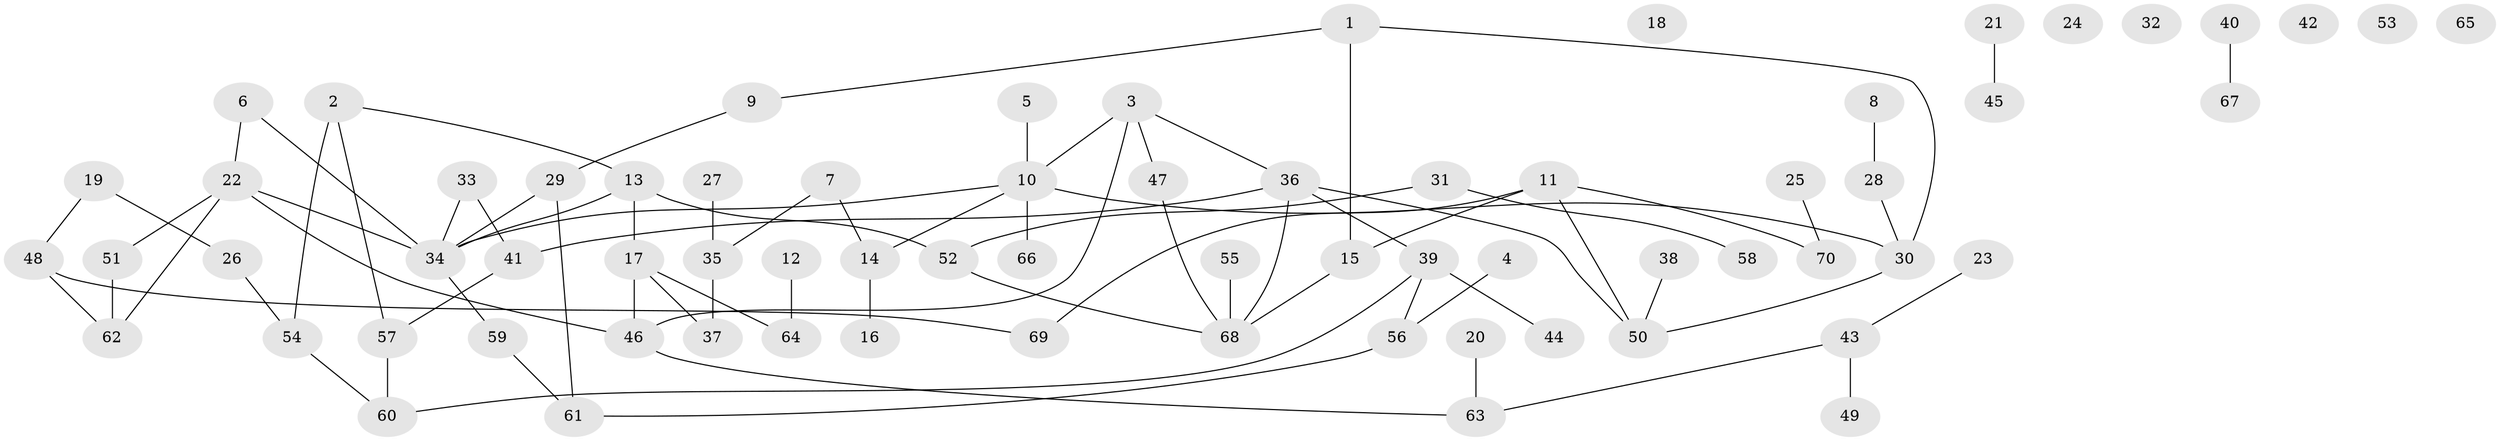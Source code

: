 // coarse degree distribution, {4: 0.0851063829787234, 3: 0.1702127659574468, 6: 0.10638297872340426, 2: 0.1276595744680851, 1: 0.2978723404255319, 0: 0.1702127659574468, 5: 0.02127659574468085, 7: 0.02127659574468085}
// Generated by graph-tools (version 1.1) at 2025/23/03/03/25 07:23:26]
// undirected, 70 vertices, 80 edges
graph export_dot {
graph [start="1"]
  node [color=gray90,style=filled];
  1;
  2;
  3;
  4;
  5;
  6;
  7;
  8;
  9;
  10;
  11;
  12;
  13;
  14;
  15;
  16;
  17;
  18;
  19;
  20;
  21;
  22;
  23;
  24;
  25;
  26;
  27;
  28;
  29;
  30;
  31;
  32;
  33;
  34;
  35;
  36;
  37;
  38;
  39;
  40;
  41;
  42;
  43;
  44;
  45;
  46;
  47;
  48;
  49;
  50;
  51;
  52;
  53;
  54;
  55;
  56;
  57;
  58;
  59;
  60;
  61;
  62;
  63;
  64;
  65;
  66;
  67;
  68;
  69;
  70;
  1 -- 9;
  1 -- 15;
  1 -- 30;
  2 -- 13;
  2 -- 54;
  2 -- 57;
  3 -- 10;
  3 -- 36;
  3 -- 46;
  3 -- 47;
  4 -- 56;
  5 -- 10;
  6 -- 22;
  6 -- 34;
  7 -- 14;
  7 -- 35;
  8 -- 28;
  9 -- 29;
  10 -- 14;
  10 -- 30;
  10 -- 34;
  10 -- 66;
  11 -- 15;
  11 -- 50;
  11 -- 69;
  11 -- 70;
  12 -- 64;
  13 -- 17;
  13 -- 34;
  13 -- 52;
  14 -- 16;
  15 -- 68;
  17 -- 37;
  17 -- 46;
  17 -- 64;
  19 -- 26;
  19 -- 48;
  20 -- 63;
  21 -- 45;
  22 -- 34;
  22 -- 46;
  22 -- 51;
  22 -- 62;
  23 -- 43;
  25 -- 70;
  26 -- 54;
  27 -- 35;
  28 -- 30;
  29 -- 34;
  29 -- 61;
  30 -- 50;
  31 -- 52;
  31 -- 58;
  33 -- 34;
  33 -- 41;
  34 -- 59;
  35 -- 37;
  36 -- 39;
  36 -- 41;
  36 -- 50;
  36 -- 68;
  38 -- 50;
  39 -- 44;
  39 -- 56;
  39 -- 60;
  40 -- 67;
  41 -- 57;
  43 -- 49;
  43 -- 63;
  46 -- 63;
  47 -- 68;
  48 -- 62;
  48 -- 69;
  51 -- 62;
  52 -- 68;
  54 -- 60;
  55 -- 68;
  56 -- 61;
  57 -- 60;
  59 -- 61;
}
